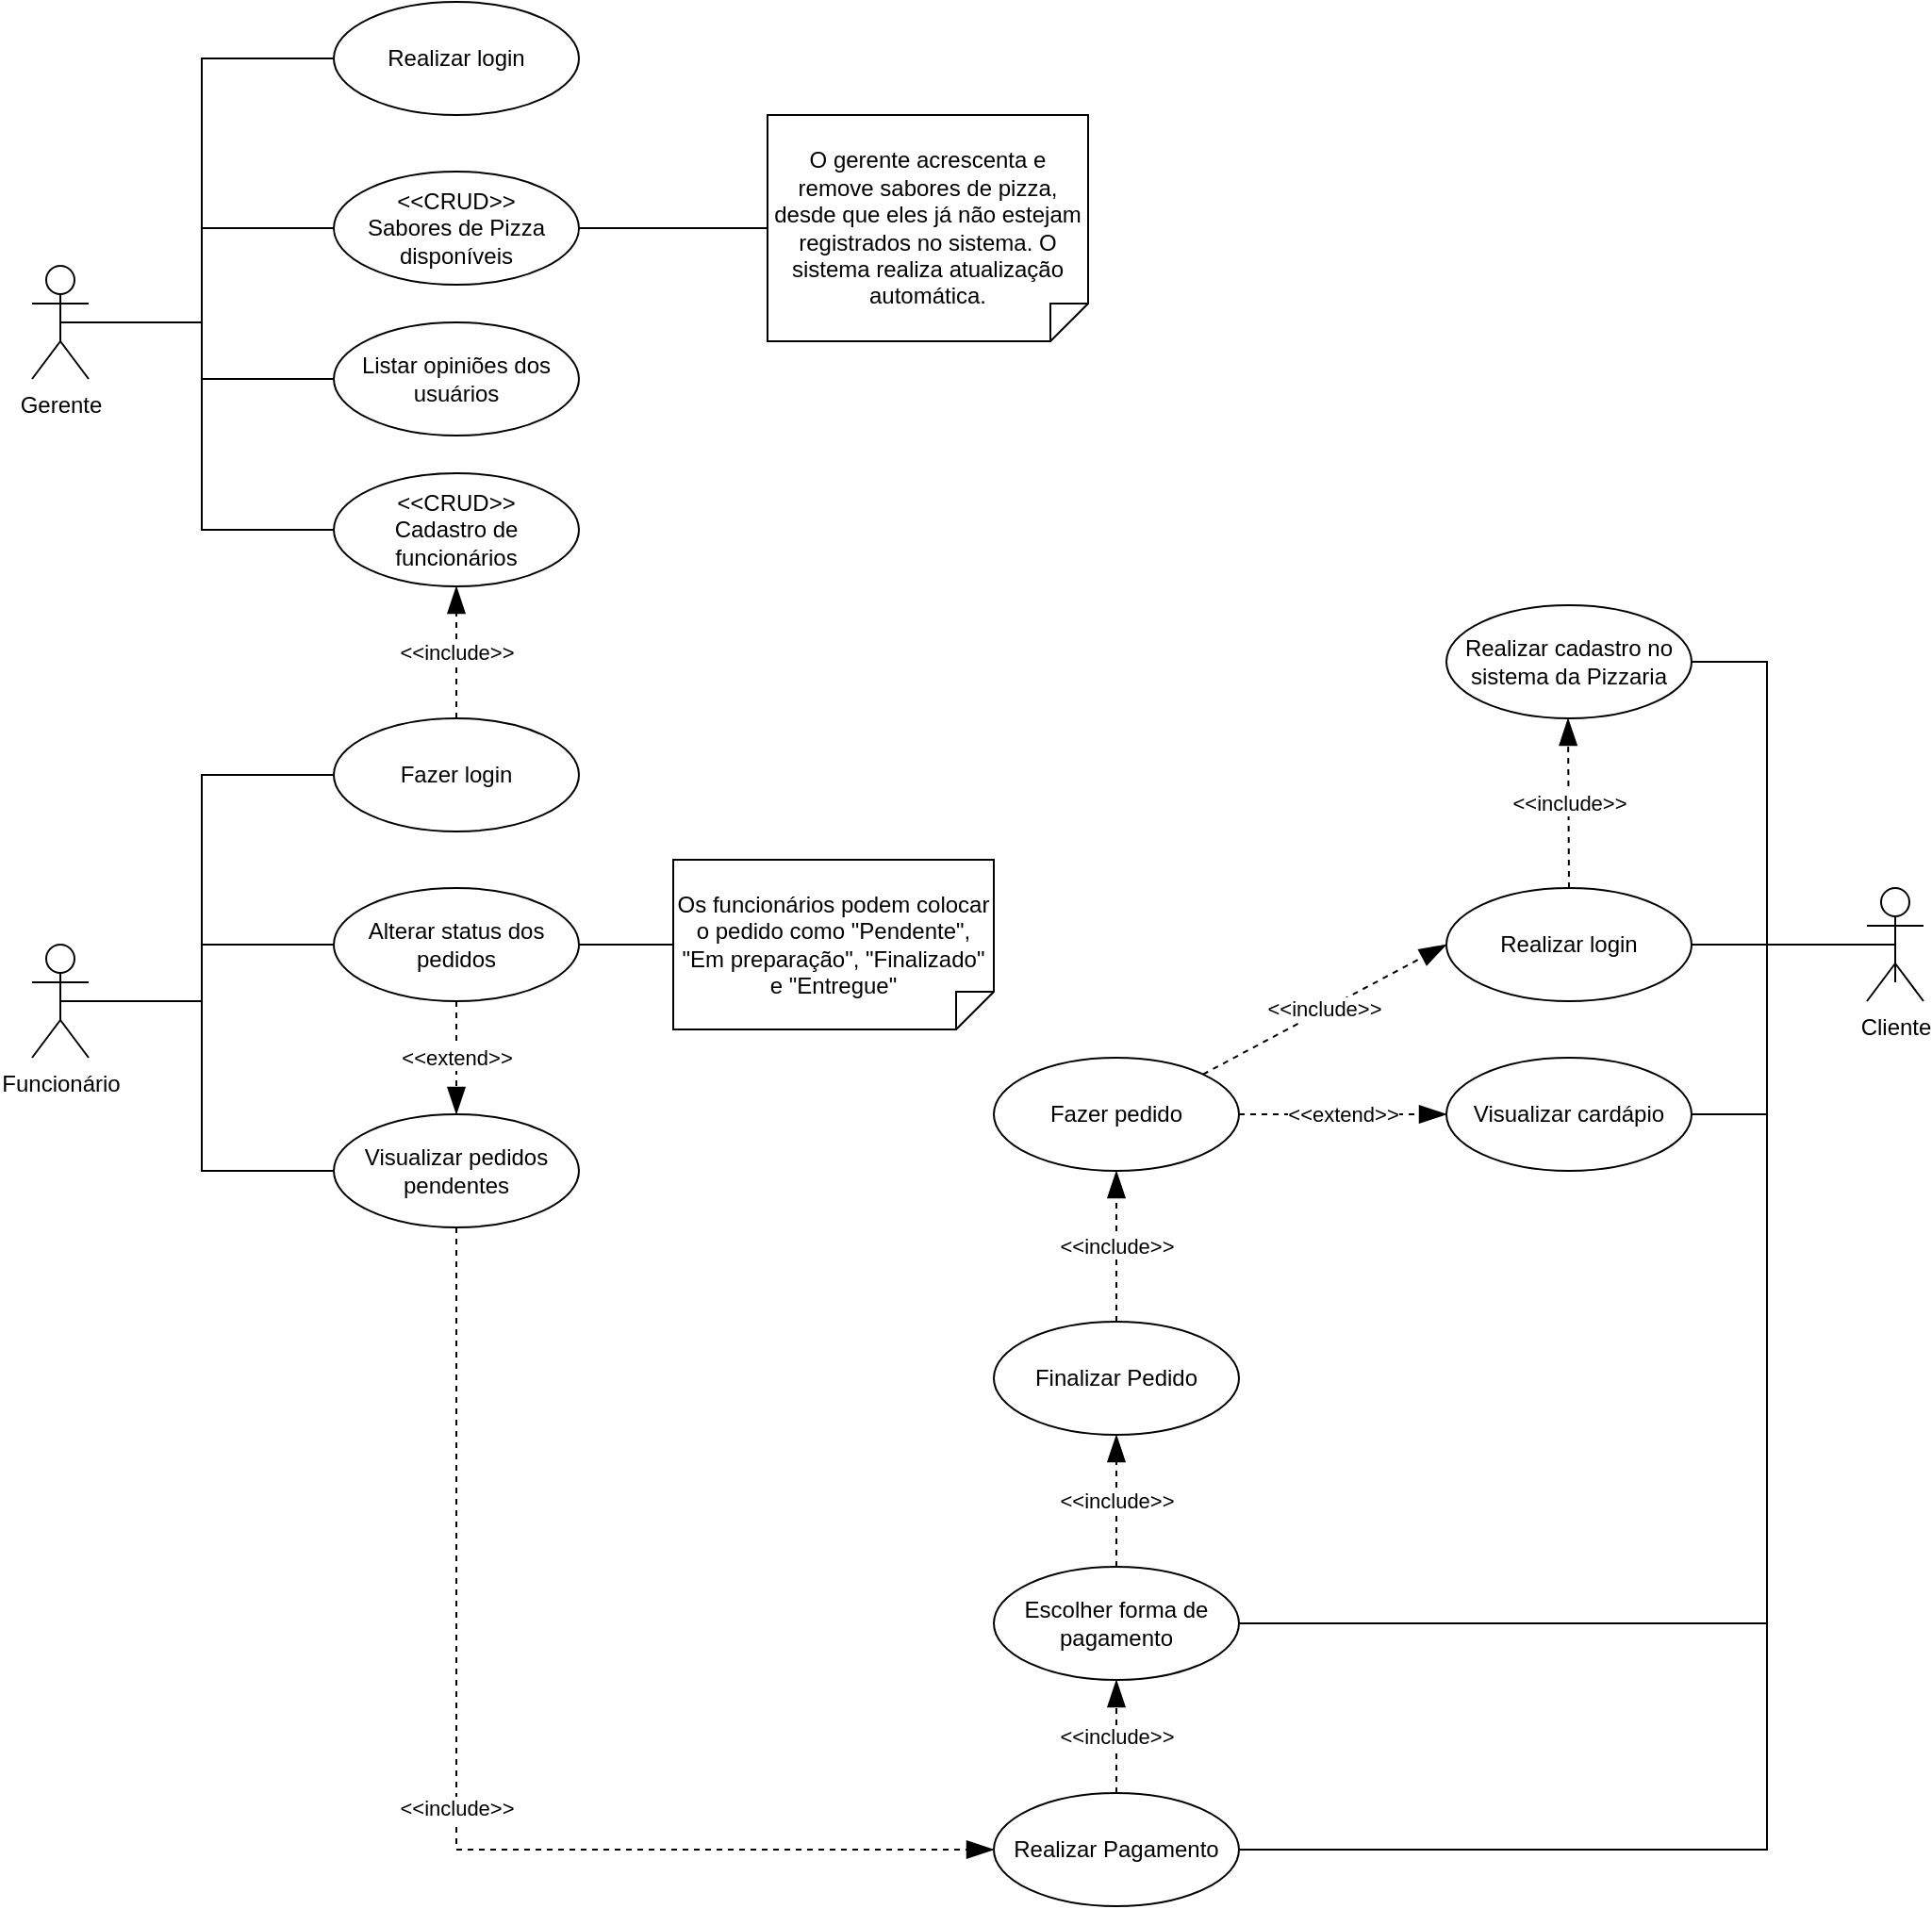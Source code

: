 <mxfile version="22.1.4" type="github">
  <diagram name="Página-1" id="Q4VcCFqa_5ZPT_2NC297">
    <mxGraphModel dx="2147" dy="2407" grid="1" gridSize="10" guides="1" tooltips="1" connect="1" arrows="1" fold="1" page="1" pageScale="1" pageWidth="827" pageHeight="1169" math="0" shadow="0">
      <root>
        <mxCell id="0" />
        <mxCell id="1" parent="0" />
        <mxCell id="oRPDukKgAU3kfEnSLaR5-5" style="edgeStyle=orthogonalEdgeStyle;rounded=0;orthogonalLoop=1;jettySize=auto;html=1;exitX=0.5;exitY=0.5;exitDx=0;exitDy=0;exitPerimeter=0;endArrow=none;endFill=0;" edge="1" parent="1" source="oRPDukKgAU3kfEnSLaR5-2" target="oRPDukKgAU3kfEnSLaR5-4">
          <mxGeometry relative="1" as="geometry">
            <Array as="points">
              <mxPoint x="150" y="120" />
              <mxPoint x="150" y="70" />
            </Array>
          </mxGeometry>
        </mxCell>
        <mxCell id="oRPDukKgAU3kfEnSLaR5-9" style="edgeStyle=orthogonalEdgeStyle;rounded=0;orthogonalLoop=1;jettySize=auto;html=1;exitX=0.5;exitY=0.5;exitDx=0;exitDy=0;exitPerimeter=0;entryX=0;entryY=0.5;entryDx=0;entryDy=0;endArrow=none;endFill=0;" edge="1" parent="1" source="oRPDukKgAU3kfEnSLaR5-2" target="oRPDukKgAU3kfEnSLaR5-8">
          <mxGeometry relative="1" as="geometry">
            <Array as="points">
              <mxPoint x="150" y="120" />
              <mxPoint x="150" y="230" />
            </Array>
          </mxGeometry>
        </mxCell>
        <mxCell id="oRPDukKgAU3kfEnSLaR5-11" style="edgeStyle=orthogonalEdgeStyle;rounded=0;orthogonalLoop=1;jettySize=auto;html=1;exitX=0.5;exitY=0.5;exitDx=0;exitDy=0;exitPerimeter=0;entryX=0;entryY=0.5;entryDx=0;entryDy=0;endArrow=none;endFill=0;" edge="1" parent="1" source="oRPDukKgAU3kfEnSLaR5-2" target="oRPDukKgAU3kfEnSLaR5-10">
          <mxGeometry relative="1" as="geometry">
            <Array as="points">
              <mxPoint x="150" y="120" />
              <mxPoint x="150" y="150" />
            </Array>
          </mxGeometry>
        </mxCell>
        <mxCell id="oRPDukKgAU3kfEnSLaR5-2" value="Gerente" style="shape=umlActor;verticalLabelPosition=bottom;verticalAlign=top;html=1;outlineConnect=0;" vertex="1" parent="1">
          <mxGeometry x="60" y="90" width="30" height="60" as="geometry" />
        </mxCell>
        <mxCell id="oRPDukKgAU3kfEnSLaR5-36" style="edgeStyle=orthogonalEdgeStyle;rounded=0;orthogonalLoop=1;jettySize=auto;html=1;exitX=0.5;exitY=0.5;exitDx=0;exitDy=0;exitPerimeter=0;endArrow=none;endFill=0;" edge="1" parent="1" source="oRPDukKgAU3kfEnSLaR5-3" target="oRPDukKgAU3kfEnSLaR5-19">
          <mxGeometry relative="1" as="geometry">
            <Array as="points">
              <mxPoint x="150" y="480" />
              <mxPoint x="150" y="570" />
            </Array>
          </mxGeometry>
        </mxCell>
        <mxCell id="oRPDukKgAU3kfEnSLaR5-40" style="edgeStyle=orthogonalEdgeStyle;rounded=0;orthogonalLoop=1;jettySize=auto;html=1;exitX=0.5;exitY=0.5;exitDx=0;exitDy=0;exitPerimeter=0;entryX=0;entryY=0.5;entryDx=0;entryDy=0;endArrow=none;endFill=0;" edge="1" parent="1" source="oRPDukKgAU3kfEnSLaR5-3" target="oRPDukKgAU3kfEnSLaR5-37">
          <mxGeometry relative="1" as="geometry">
            <Array as="points">
              <mxPoint x="150" y="480" />
              <mxPoint x="150" y="450" />
            </Array>
          </mxGeometry>
        </mxCell>
        <mxCell id="oRPDukKgAU3kfEnSLaR5-3" value="Funcionário" style="shape=umlActor;verticalLabelPosition=bottom;verticalAlign=top;html=1;outlineConnect=0;" vertex="1" parent="1">
          <mxGeometry x="60" y="450" width="30" height="60" as="geometry" />
        </mxCell>
        <mxCell id="oRPDukKgAU3kfEnSLaR5-4" value="&amp;lt;&amp;lt;CRUD&amp;gt;&amp;gt;&lt;br&gt;Sabores de Pizza disponíveis" style="ellipse;whiteSpace=wrap;html=1;align=center;" vertex="1" parent="1">
          <mxGeometry x="220" y="40" width="130" height="60" as="geometry" />
        </mxCell>
        <mxCell id="oRPDukKgAU3kfEnSLaR5-6" value="O gerente acrescenta e remove sabores de pizza, desde que eles já não estejam registrados no sistema. O sistema realiza atualização automática." style="shape=note;size=20;whiteSpace=wrap;html=1;direction=south;" vertex="1" parent="1">
          <mxGeometry x="450" y="10" width="170" height="120" as="geometry" />
        </mxCell>
        <mxCell id="oRPDukKgAU3kfEnSLaR5-7" style="edgeStyle=orthogonalEdgeStyle;rounded=0;orthogonalLoop=1;jettySize=auto;html=1;exitX=1;exitY=0.5;exitDx=0;exitDy=0;entryX=0.5;entryY=1;entryDx=0;entryDy=0;entryPerimeter=0;endArrow=none;endFill=0;" edge="1" parent="1" source="oRPDukKgAU3kfEnSLaR5-4" target="oRPDukKgAU3kfEnSLaR5-6">
          <mxGeometry relative="1" as="geometry" />
        </mxCell>
        <mxCell id="oRPDukKgAU3kfEnSLaR5-8" value="&amp;lt;&amp;lt;CRUD&amp;gt;&amp;gt;&lt;br&gt;Cadastro de funcionários" style="ellipse;whiteSpace=wrap;html=1;align=center;" vertex="1" parent="1">
          <mxGeometry x="220" y="200" width="130" height="60" as="geometry" />
        </mxCell>
        <mxCell id="oRPDukKgAU3kfEnSLaR5-10" value="Listar opiniões dos usuários" style="ellipse;whiteSpace=wrap;html=1;align=center;" vertex="1" parent="1">
          <mxGeometry x="220" y="120" width="130" height="60" as="geometry" />
        </mxCell>
        <mxCell id="oRPDukKgAU3kfEnSLaR5-16" value="Realizar login" style="ellipse;whiteSpace=wrap;html=1;align=center;" vertex="1" parent="1">
          <mxGeometry x="220" y="-50" width="130" height="60" as="geometry" />
        </mxCell>
        <mxCell id="oRPDukKgAU3kfEnSLaR5-19" value="Visualizar pedidos pendentes" style="ellipse;whiteSpace=wrap;html=1;align=center;" vertex="1" parent="1">
          <mxGeometry x="220" y="540" width="130" height="60" as="geometry" />
        </mxCell>
        <mxCell id="oRPDukKgAU3kfEnSLaR5-50" style="edgeStyle=orthogonalEdgeStyle;rounded=0;orthogonalLoop=1;jettySize=auto;html=1;exitX=0.5;exitY=0.5;exitDx=0;exitDy=0;exitPerimeter=0;entryX=1;entryY=0.5;entryDx=0;entryDy=0;endArrow=none;endFill=0;" edge="1" parent="1" source="oRPDukKgAU3kfEnSLaR5-26" target="oRPDukKgAU3kfEnSLaR5-49">
          <mxGeometry relative="1" as="geometry">
            <Array as="points">
              <mxPoint x="980" y="450" />
              <mxPoint x="980" y="300" />
            </Array>
          </mxGeometry>
        </mxCell>
        <mxCell id="oRPDukKgAU3kfEnSLaR5-56" style="edgeStyle=orthogonalEdgeStyle;rounded=0;orthogonalLoop=1;jettySize=auto;html=1;exitX=0.5;exitY=0.5;exitDx=0;exitDy=0;exitPerimeter=0;entryX=1;entryY=0.5;entryDx=0;entryDy=0;endArrow=none;endFill=0;" edge="1" parent="1" source="oRPDukKgAU3kfEnSLaR5-26" target="oRPDukKgAU3kfEnSLaR5-44">
          <mxGeometry relative="1" as="geometry">
            <Array as="points">
              <mxPoint x="980" y="450" />
              <mxPoint x="980" y="540" />
            </Array>
          </mxGeometry>
        </mxCell>
        <mxCell id="oRPDukKgAU3kfEnSLaR5-67" style="edgeStyle=orthogonalEdgeStyle;rounded=0;orthogonalLoop=1;jettySize=auto;html=1;exitX=0.5;exitY=0.5;exitDx=0;exitDy=0;exitPerimeter=0;entryX=1;entryY=0.5;entryDx=0;entryDy=0;endArrow=none;endFill=0;" edge="1" parent="1" source="oRPDukKgAU3kfEnSLaR5-26" target="oRPDukKgAU3kfEnSLaR5-64">
          <mxGeometry relative="1" as="geometry">
            <Array as="points">
              <mxPoint x="980" y="450" />
              <mxPoint x="980" y="930" />
            </Array>
          </mxGeometry>
        </mxCell>
        <mxCell id="oRPDukKgAU3kfEnSLaR5-26" value="Cliente" style="shape=umlActor;verticalLabelPosition=bottom;verticalAlign=top;html=1;outlineConnect=0;" vertex="1" parent="1">
          <mxGeometry x="1033" y="420" width="30" height="60" as="geometry" />
        </mxCell>
        <mxCell id="oRPDukKgAU3kfEnSLaR5-37" value="Alterar status dos pedidos" style="ellipse;whiteSpace=wrap;html=1;align=center;" vertex="1" parent="1">
          <mxGeometry x="220" y="420" width="130" height="60" as="geometry" />
        </mxCell>
        <mxCell id="oRPDukKgAU3kfEnSLaR5-38" value="Fazer login" style="ellipse;whiteSpace=wrap;html=1;align=center;" vertex="1" parent="1">
          <mxGeometry x="220" y="330" width="130" height="60" as="geometry" />
        </mxCell>
        <mxCell id="oRPDukKgAU3kfEnSLaR5-39" style="edgeStyle=orthogonalEdgeStyle;rounded=0;orthogonalLoop=1;jettySize=auto;html=1;exitX=0;exitY=0.5;exitDx=0;exitDy=0;entryX=0.5;entryY=0.5;entryDx=0;entryDy=0;entryPerimeter=0;endArrow=none;endFill=0;" edge="1" parent="1" source="oRPDukKgAU3kfEnSLaR5-16" target="oRPDukKgAU3kfEnSLaR5-2">
          <mxGeometry relative="1" as="geometry">
            <Array as="points">
              <mxPoint x="150" y="-20" />
              <mxPoint x="150" y="120" />
            </Array>
          </mxGeometry>
        </mxCell>
        <mxCell id="oRPDukKgAU3kfEnSLaR5-41" style="edgeStyle=orthogonalEdgeStyle;rounded=0;orthogonalLoop=1;jettySize=auto;html=1;exitX=0;exitY=0.5;exitDx=0;exitDy=0;entryX=0.5;entryY=0.5;entryDx=0;entryDy=0;entryPerimeter=0;endArrow=none;endFill=0;" edge="1" parent="1" source="oRPDukKgAU3kfEnSLaR5-38" target="oRPDukKgAU3kfEnSLaR5-3">
          <mxGeometry relative="1" as="geometry">
            <Array as="points">
              <mxPoint x="150" y="360" />
              <mxPoint x="150" y="480" />
            </Array>
          </mxGeometry>
        </mxCell>
        <mxCell id="oRPDukKgAU3kfEnSLaR5-43" value="&amp;lt;&amp;lt;include&amp;gt;&amp;gt;" style="endArrow=blockThin;endSize=12;dashed=1;html=1;rounded=0;exitX=0.5;exitY=0;exitDx=0;exitDy=0;entryX=0.5;entryY=1;entryDx=0;entryDy=0;endFill=1;" edge="1" parent="1" source="oRPDukKgAU3kfEnSLaR5-38" target="oRPDukKgAU3kfEnSLaR5-8">
          <mxGeometry width="160" relative="1" as="geometry">
            <mxPoint x="30" y="220" as="sourcePoint" />
            <mxPoint x="190" y="220" as="targetPoint" />
          </mxGeometry>
        </mxCell>
        <mxCell id="oRPDukKgAU3kfEnSLaR5-44" value="Visualizar cardápio" style="ellipse;whiteSpace=wrap;html=1;align=center;" vertex="1" parent="1">
          <mxGeometry x="810" y="510" width="130" height="60" as="geometry" />
        </mxCell>
        <mxCell id="oRPDukKgAU3kfEnSLaR5-45" value="Fazer pedido" style="ellipse;whiteSpace=wrap;html=1;align=center;" vertex="1" parent="1">
          <mxGeometry x="570" y="510" width="130" height="60" as="geometry" />
        </mxCell>
        <mxCell id="oRPDukKgAU3kfEnSLaR5-47" value="&amp;lt;&amp;lt;extend&amp;gt;&amp;gt;" style="endArrow=blockThin;endSize=12;dashed=1;html=1;rounded=0;exitX=1;exitY=0.5;exitDx=0;exitDy=0;endFill=1;" edge="1" parent="1" source="oRPDukKgAU3kfEnSLaR5-45">
          <mxGeometry width="160" relative="1" as="geometry">
            <mxPoint x="388" y="590" as="sourcePoint" />
            <mxPoint x="810" y="540" as="targetPoint" />
          </mxGeometry>
        </mxCell>
        <mxCell id="oRPDukKgAU3kfEnSLaR5-49" value="Realizar cadastro no sistema da Pizzaria" style="ellipse;whiteSpace=wrap;html=1;align=center;" vertex="1" parent="1">
          <mxGeometry x="810" y="270" width="130" height="60" as="geometry" />
        </mxCell>
        <mxCell id="oRPDukKgAU3kfEnSLaR5-51" value="Realizar login" style="ellipse;whiteSpace=wrap;html=1;align=center;" vertex="1" parent="1">
          <mxGeometry x="810" y="420" width="130" height="60" as="geometry" />
        </mxCell>
        <mxCell id="oRPDukKgAU3kfEnSLaR5-52" style="edgeStyle=orthogonalEdgeStyle;rounded=0;orthogonalLoop=1;jettySize=auto;html=1;exitX=1;exitY=0.5;exitDx=0;exitDy=0;entryX=0.5;entryY=0.5;entryDx=0;entryDy=0;entryPerimeter=0;endArrow=none;endFill=0;" edge="1" parent="1" source="oRPDukKgAU3kfEnSLaR5-51" target="oRPDukKgAU3kfEnSLaR5-26">
          <mxGeometry relative="1" as="geometry">
            <Array as="points">
              <mxPoint x="940" y="450" />
            </Array>
          </mxGeometry>
        </mxCell>
        <mxCell id="oRPDukKgAU3kfEnSLaR5-55" value="&amp;lt;&amp;lt;include&amp;gt;&amp;gt;" style="endArrow=blockThin;endSize=12;dashed=1;html=1;rounded=0;exitX=0.5;exitY=0;exitDx=0;exitDy=0;entryX=0.5;entryY=1;entryDx=0;entryDy=0;endFill=1;" edge="1" parent="1" source="oRPDukKgAU3kfEnSLaR5-51">
          <mxGeometry width="160" relative="1" as="geometry">
            <mxPoint x="874.5" y="410" as="sourcePoint" />
            <mxPoint x="874.5" y="330" as="targetPoint" />
          </mxGeometry>
        </mxCell>
        <mxCell id="oRPDukKgAU3kfEnSLaR5-58" value="&amp;lt;&amp;lt;include&amp;gt;&amp;gt;" style="endArrow=blockThin;endSize=12;dashed=1;html=1;rounded=0;exitX=1;exitY=0;exitDx=0;exitDy=0;endFill=1;" edge="1" parent="1" source="oRPDukKgAU3kfEnSLaR5-45">
          <mxGeometry width="160" relative="1" as="geometry">
            <mxPoint x="730.5" y="495" as="sourcePoint" />
            <mxPoint x="810" y="450" as="targetPoint" />
          </mxGeometry>
        </mxCell>
        <mxCell id="oRPDukKgAU3kfEnSLaR5-59" value="Finalizar Pedido" style="ellipse;whiteSpace=wrap;html=1;align=center;" vertex="1" parent="1">
          <mxGeometry x="570" y="650" width="130" height="60" as="geometry" />
        </mxCell>
        <mxCell id="oRPDukKgAU3kfEnSLaR5-60" value="&amp;lt;&amp;lt;include&amp;gt;&amp;gt;" style="endArrow=blockThin;endSize=12;dashed=1;html=1;rounded=0;endFill=1;entryX=0.5;entryY=1;entryDx=0;entryDy=0;exitX=0.5;exitY=0;exitDx=0;exitDy=0;" edge="1" parent="1" source="oRPDukKgAU3kfEnSLaR5-59" target="oRPDukKgAU3kfEnSLaR5-45">
          <mxGeometry width="160" relative="1" as="geometry">
            <mxPoint x="760" y="640" as="sourcePoint" />
            <mxPoint x="645" y="650" as="targetPoint" />
          </mxGeometry>
        </mxCell>
        <mxCell id="oRPDukKgAU3kfEnSLaR5-61" value="Escolher forma de pagamento" style="ellipse;whiteSpace=wrap;html=1;align=center;" vertex="1" parent="1">
          <mxGeometry x="570" y="780" width="130" height="60" as="geometry" />
        </mxCell>
        <mxCell id="oRPDukKgAU3kfEnSLaR5-62" style="edgeStyle=orthogonalEdgeStyle;rounded=0;orthogonalLoop=1;jettySize=auto;html=1;entryX=0.5;entryY=0.5;entryDx=0;entryDy=0;entryPerimeter=0;endArrow=none;endFill=0;" edge="1" parent="1">
          <mxGeometry relative="1" as="geometry">
            <mxPoint x="700" y="810" as="sourcePoint" />
            <mxPoint x="1048" y="470" as="targetPoint" />
            <Array as="points">
              <mxPoint x="980" y="810" />
              <mxPoint x="980" y="450" />
              <mxPoint x="1048" y="450" />
            </Array>
          </mxGeometry>
        </mxCell>
        <mxCell id="oRPDukKgAU3kfEnSLaR5-63" value="&amp;lt;&amp;lt;include&amp;gt;&amp;gt;" style="endArrow=blockThin;endSize=12;dashed=1;html=1;rounded=0;endFill=1;entryX=0.5;entryY=1;entryDx=0;entryDy=0;exitX=0.5;exitY=0;exitDx=0;exitDy=0;" edge="1" parent="1" source="oRPDukKgAU3kfEnSLaR5-61" target="oRPDukKgAU3kfEnSLaR5-59">
          <mxGeometry width="160" relative="1" as="geometry">
            <mxPoint x="730" y="740" as="sourcePoint" />
            <mxPoint x="645" y="660" as="targetPoint" />
          </mxGeometry>
        </mxCell>
        <mxCell id="oRPDukKgAU3kfEnSLaR5-64" value="Realizar Pagamento" style="ellipse;whiteSpace=wrap;html=1;align=center;" vertex="1" parent="1">
          <mxGeometry x="570" y="900" width="130" height="60" as="geometry" />
        </mxCell>
        <mxCell id="oRPDukKgAU3kfEnSLaR5-65" value="&amp;lt;&amp;lt;include&amp;gt;&amp;gt;" style="endArrow=blockThin;endSize=12;dashed=1;html=1;rounded=0;exitX=0.5;exitY=0;exitDx=0;exitDy=0;endFill=1;entryX=0.5;entryY=1;entryDx=0;entryDy=0;" edge="1" parent="1" source="oRPDukKgAU3kfEnSLaR5-64" target="oRPDukKgAU3kfEnSLaR5-61">
          <mxGeometry width="160" relative="1" as="geometry">
            <mxPoint x="520" y="840" as="sourcePoint" />
            <mxPoint x="520" y="910" as="targetPoint" />
          </mxGeometry>
        </mxCell>
        <mxCell id="oRPDukKgAU3kfEnSLaR5-69" value="Os funcionários podem colocar o pedido como &quot;Pendente&quot;, &quot;Em preparação&quot;, &quot;Finalizado&quot; e &quot;Entregue&quot;" style="shape=note;size=20;whiteSpace=wrap;html=1;direction=south;" vertex="1" parent="1">
          <mxGeometry x="400" y="405" width="170" height="90" as="geometry" />
        </mxCell>
        <mxCell id="oRPDukKgAU3kfEnSLaR5-70" style="edgeStyle=orthogonalEdgeStyle;rounded=0;orthogonalLoop=1;jettySize=auto;html=1;exitX=1;exitY=0.5;exitDx=0;exitDy=0;entryX=0.5;entryY=1;entryDx=0;entryDy=0;entryPerimeter=0;endArrow=none;endFill=0;" edge="1" parent="1" source="oRPDukKgAU3kfEnSLaR5-37" target="oRPDukKgAU3kfEnSLaR5-69">
          <mxGeometry relative="1" as="geometry" />
        </mxCell>
        <mxCell id="oRPDukKgAU3kfEnSLaR5-72" value="&amp;lt;&amp;lt;extend&amp;gt;&amp;gt;" style="endArrow=blockThin;endSize=12;dashed=1;html=1;rounded=0;endFill=1;entryX=0.5;entryY=0;entryDx=0;entryDy=0;exitX=0.5;exitY=1;exitDx=0;exitDy=0;" edge="1" parent="1" source="oRPDukKgAU3kfEnSLaR5-37" target="oRPDukKgAU3kfEnSLaR5-19">
          <mxGeometry width="160" relative="1" as="geometry">
            <mxPoint x="370" y="570" as="sourcePoint" />
            <mxPoint x="370" y="490" as="targetPoint" />
          </mxGeometry>
        </mxCell>
        <mxCell id="oRPDukKgAU3kfEnSLaR5-74" value="&amp;lt;&amp;lt;include&amp;gt;&amp;gt;" style="endArrow=blockThin;endSize=12;dashed=1;html=1;rounded=0;endFill=1;entryX=0;entryY=0.5;entryDx=0;entryDy=0;exitX=0.5;exitY=1;exitDx=0;exitDy=0;edgeStyle=orthogonalEdgeStyle;" edge="1" parent="1" source="oRPDukKgAU3kfEnSLaR5-19" target="oRPDukKgAU3kfEnSLaR5-64">
          <mxGeometry width="160" relative="1" as="geometry">
            <mxPoint x="360" y="660" as="sourcePoint" />
            <mxPoint x="360" y="580" as="targetPoint" />
          </mxGeometry>
        </mxCell>
      </root>
    </mxGraphModel>
  </diagram>
</mxfile>
